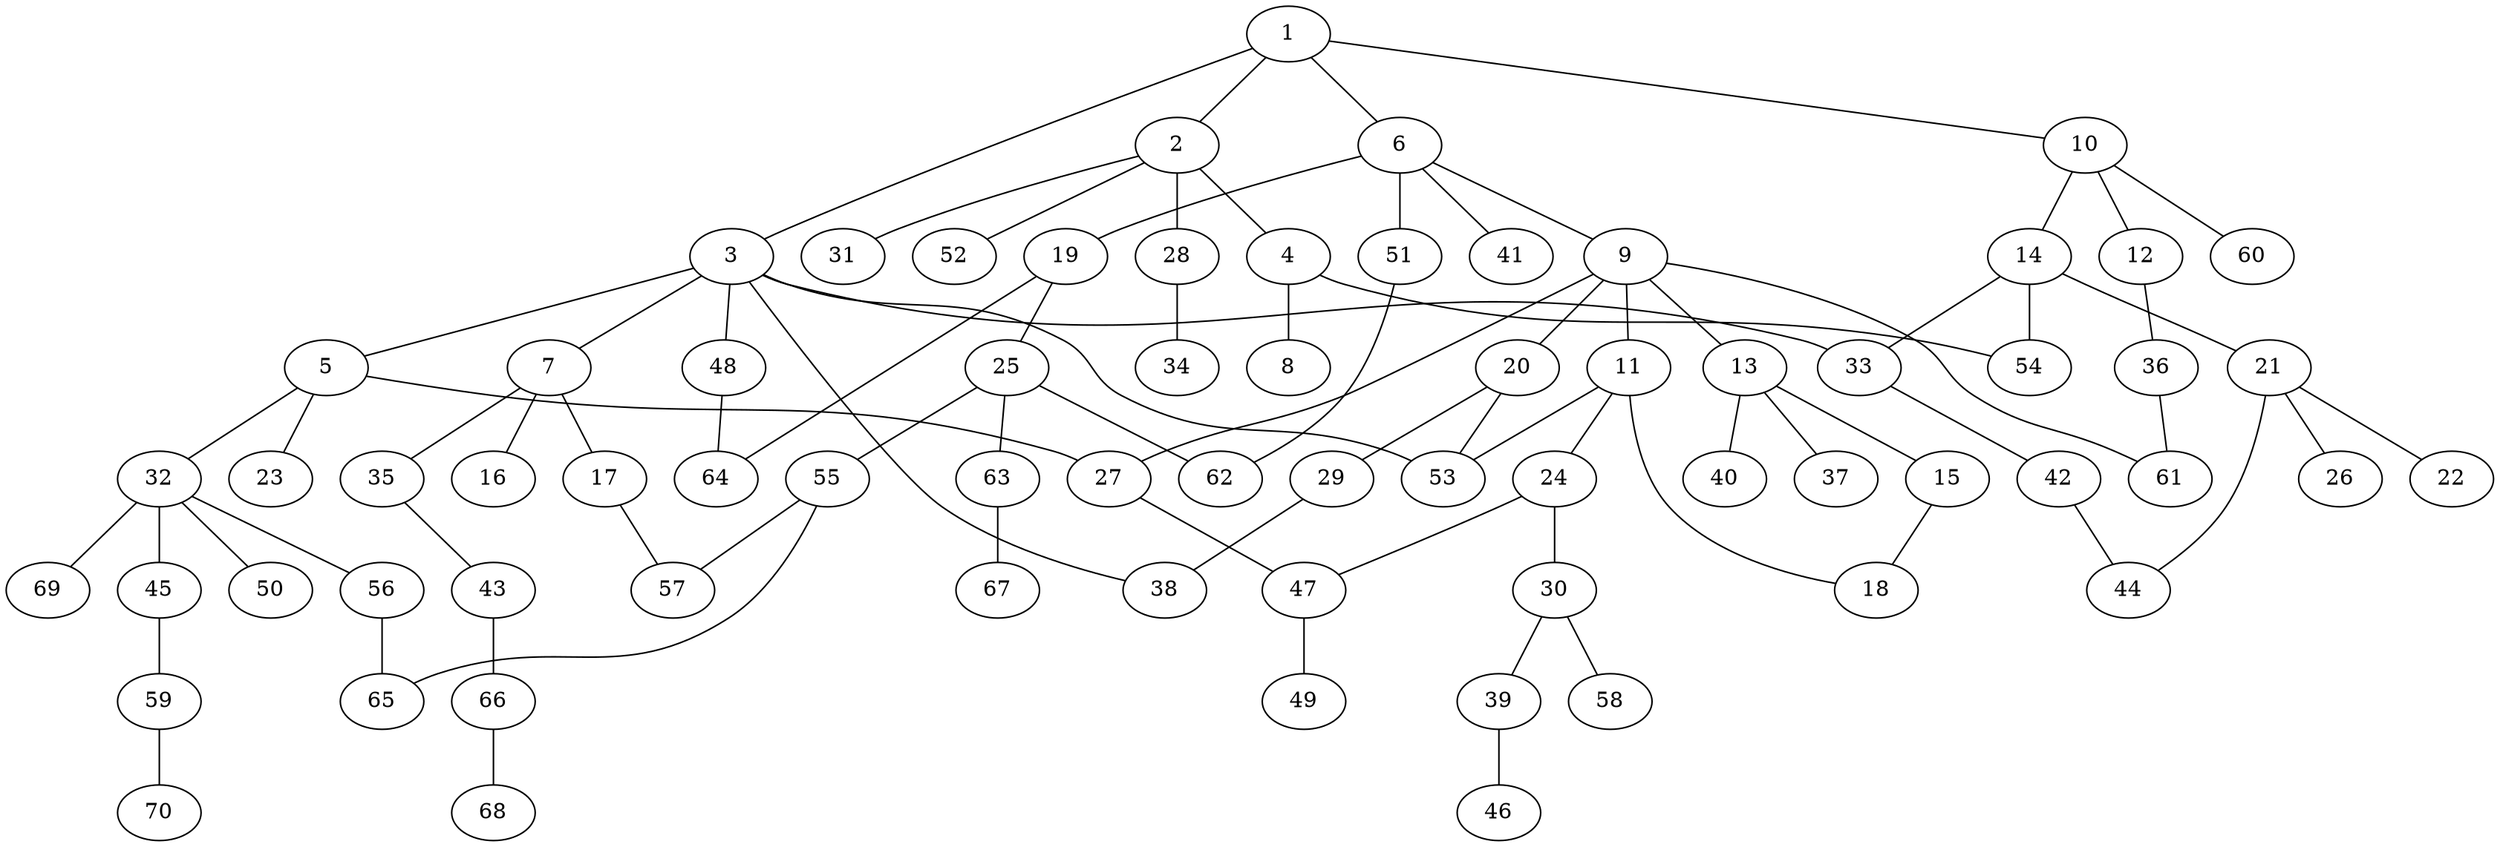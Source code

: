 graph graphname {1--2
1--3
1--6
1--10
2--4
2--28
2--31
2--52
3--5
3--7
3--33
3--38
3--48
3--53
4--8
4--54
5--23
5--27
5--32
6--9
6--19
6--41
6--51
7--16
7--17
7--35
9--11
9--13
9--20
9--27
9--61
10--12
10--14
10--60
11--18
11--24
11--53
12--36
13--15
13--37
13--40
14--21
14--33
14--54
15--18
17--57
19--25
19--64
20--29
20--53
21--22
21--26
21--44
24--30
24--47
25--55
25--62
25--63
27--47
28--34
29--38
30--39
30--58
32--45
32--50
32--56
32--69
33--42
35--43
36--61
39--46
42--44
43--66
45--59
47--49
48--64
51--62
55--57
55--65
56--65
59--70
63--67
66--68
}